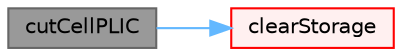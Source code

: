 digraph "cutCellPLIC"
{
 // LATEX_PDF_SIZE
  bgcolor="transparent";
  edge [fontname=Helvetica,fontsize=10,labelfontname=Helvetica,labelfontsize=10];
  node [fontname=Helvetica,fontsize=10,shape=box,height=0.2,width=0.4];
  rankdir="LR";
  Node1 [id="Node000001",label="cutCellPLIC",height=0.2,width=0.4,color="gray40", fillcolor="grey60", style="filled", fontcolor="black",tooltip=" "];
  Node1 -> Node2 [id="edge1_Node000001_Node000002",color="steelblue1",style="solid",tooltip=" "];
  Node2 [id="Node000002",label="clearStorage",height=0.2,width=0.4,color="red", fillcolor="#FFF0F0", style="filled",URL="$classFoam_1_1cutCellPLIC.html#a77e7fd5aa3adf14be9cbcd6e670f7843",tooltip=" "];
}
